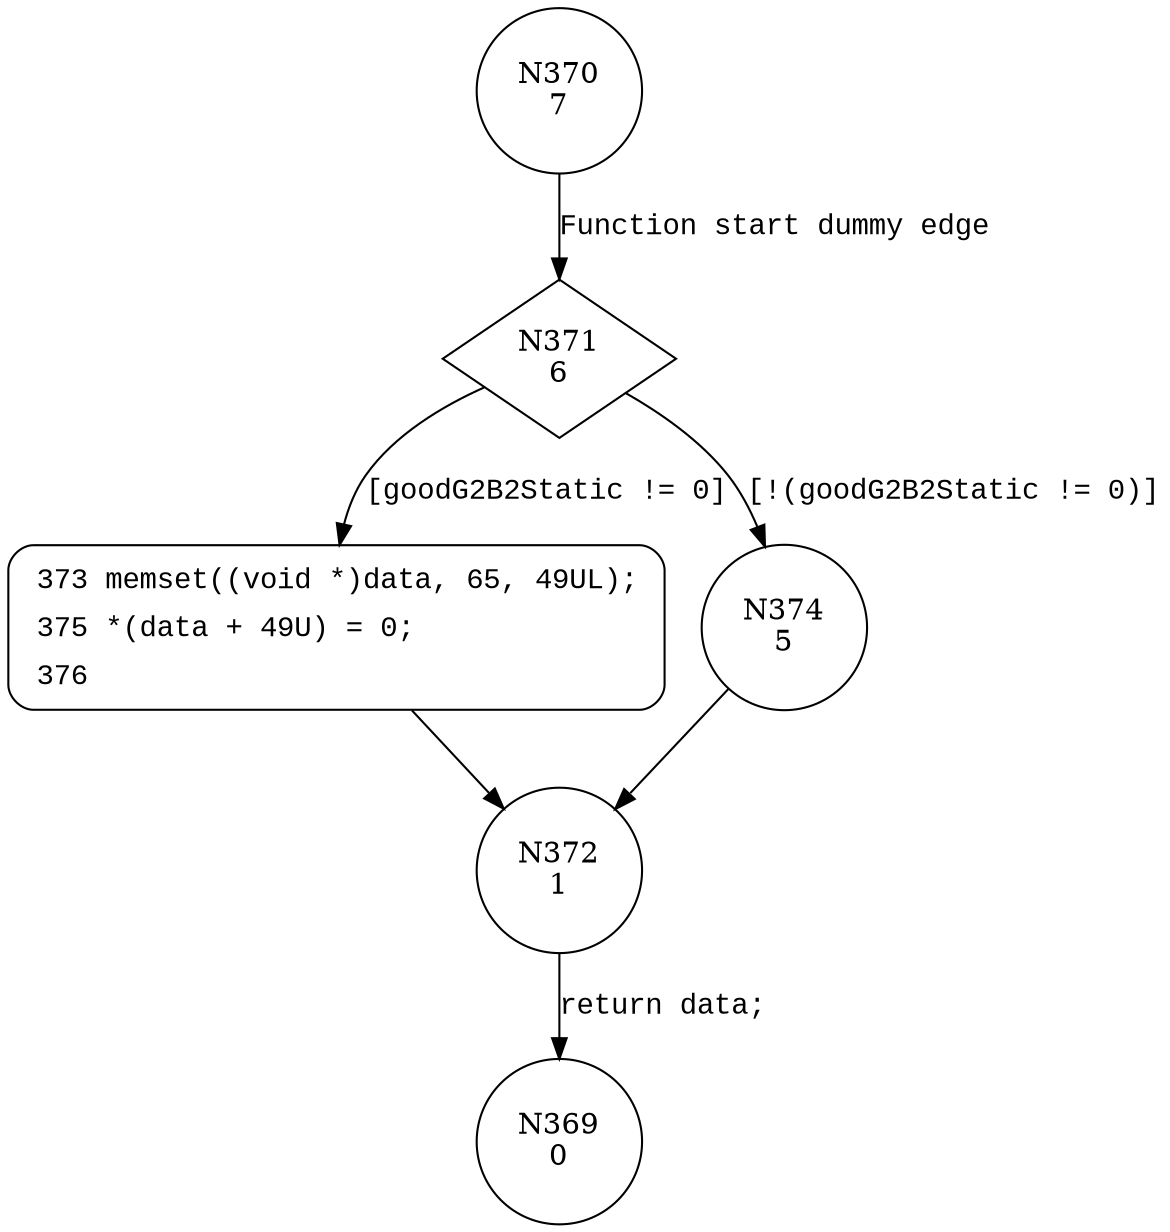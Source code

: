 digraph goodG2B2Source {
370 [shape="circle" label="N370\n7"]
371 [shape="diamond" label="N371\n6"]
373 [shape="circle" label="N373\n4"]
374 [shape="circle" label="N374\n5"]
372 [shape="circle" label="N372\n1"]
369 [shape="circle" label="N369\n0"]
373 [style="filled,bold" penwidth="1" fillcolor="white" fontname="Courier New" shape="Mrecord" label=<<table border="0" cellborder="0" cellpadding="3" bgcolor="white"><tr><td align="right">373</td><td align="left">memset((void *)data, 65, 49UL);</td></tr><tr><td align="right">375</td><td align="left">*(data + 49U) = 0;</td></tr><tr><td align="right">376</td><td align="left"></td></tr></table>>]
373 -> 372[label=""]
370 -> 371 [label="Function start dummy edge" fontname="Courier New"]
371 -> 373 [label="[goodG2B2Static != 0]" fontname="Courier New"]
371 -> 374 [label="[!(goodG2B2Static != 0)]" fontname="Courier New"]
372 -> 369 [label="return data;" fontname="Courier New"]
374 -> 372 [label="" fontname="Courier New"]
}